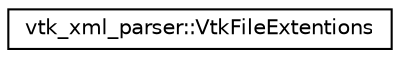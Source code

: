 digraph "Graphical Class Hierarchy"
{
 // LATEX_PDF_SIZE
  edge [fontname="Helvetica",fontsize="10",labelfontname="Helvetica",labelfontsize="10"];
  node [fontname="Helvetica",fontsize="10",shape=record];
  rankdir="LR";
  Node0 [label="vtk_xml_parser::VtkFileExtentions",height=0.2,width=0.4,color="black", fillcolor="white", style="filled",URL="$classvtk__xml__parser_1_1_vtk_file_extentions.html",tooltip=" "];
}
